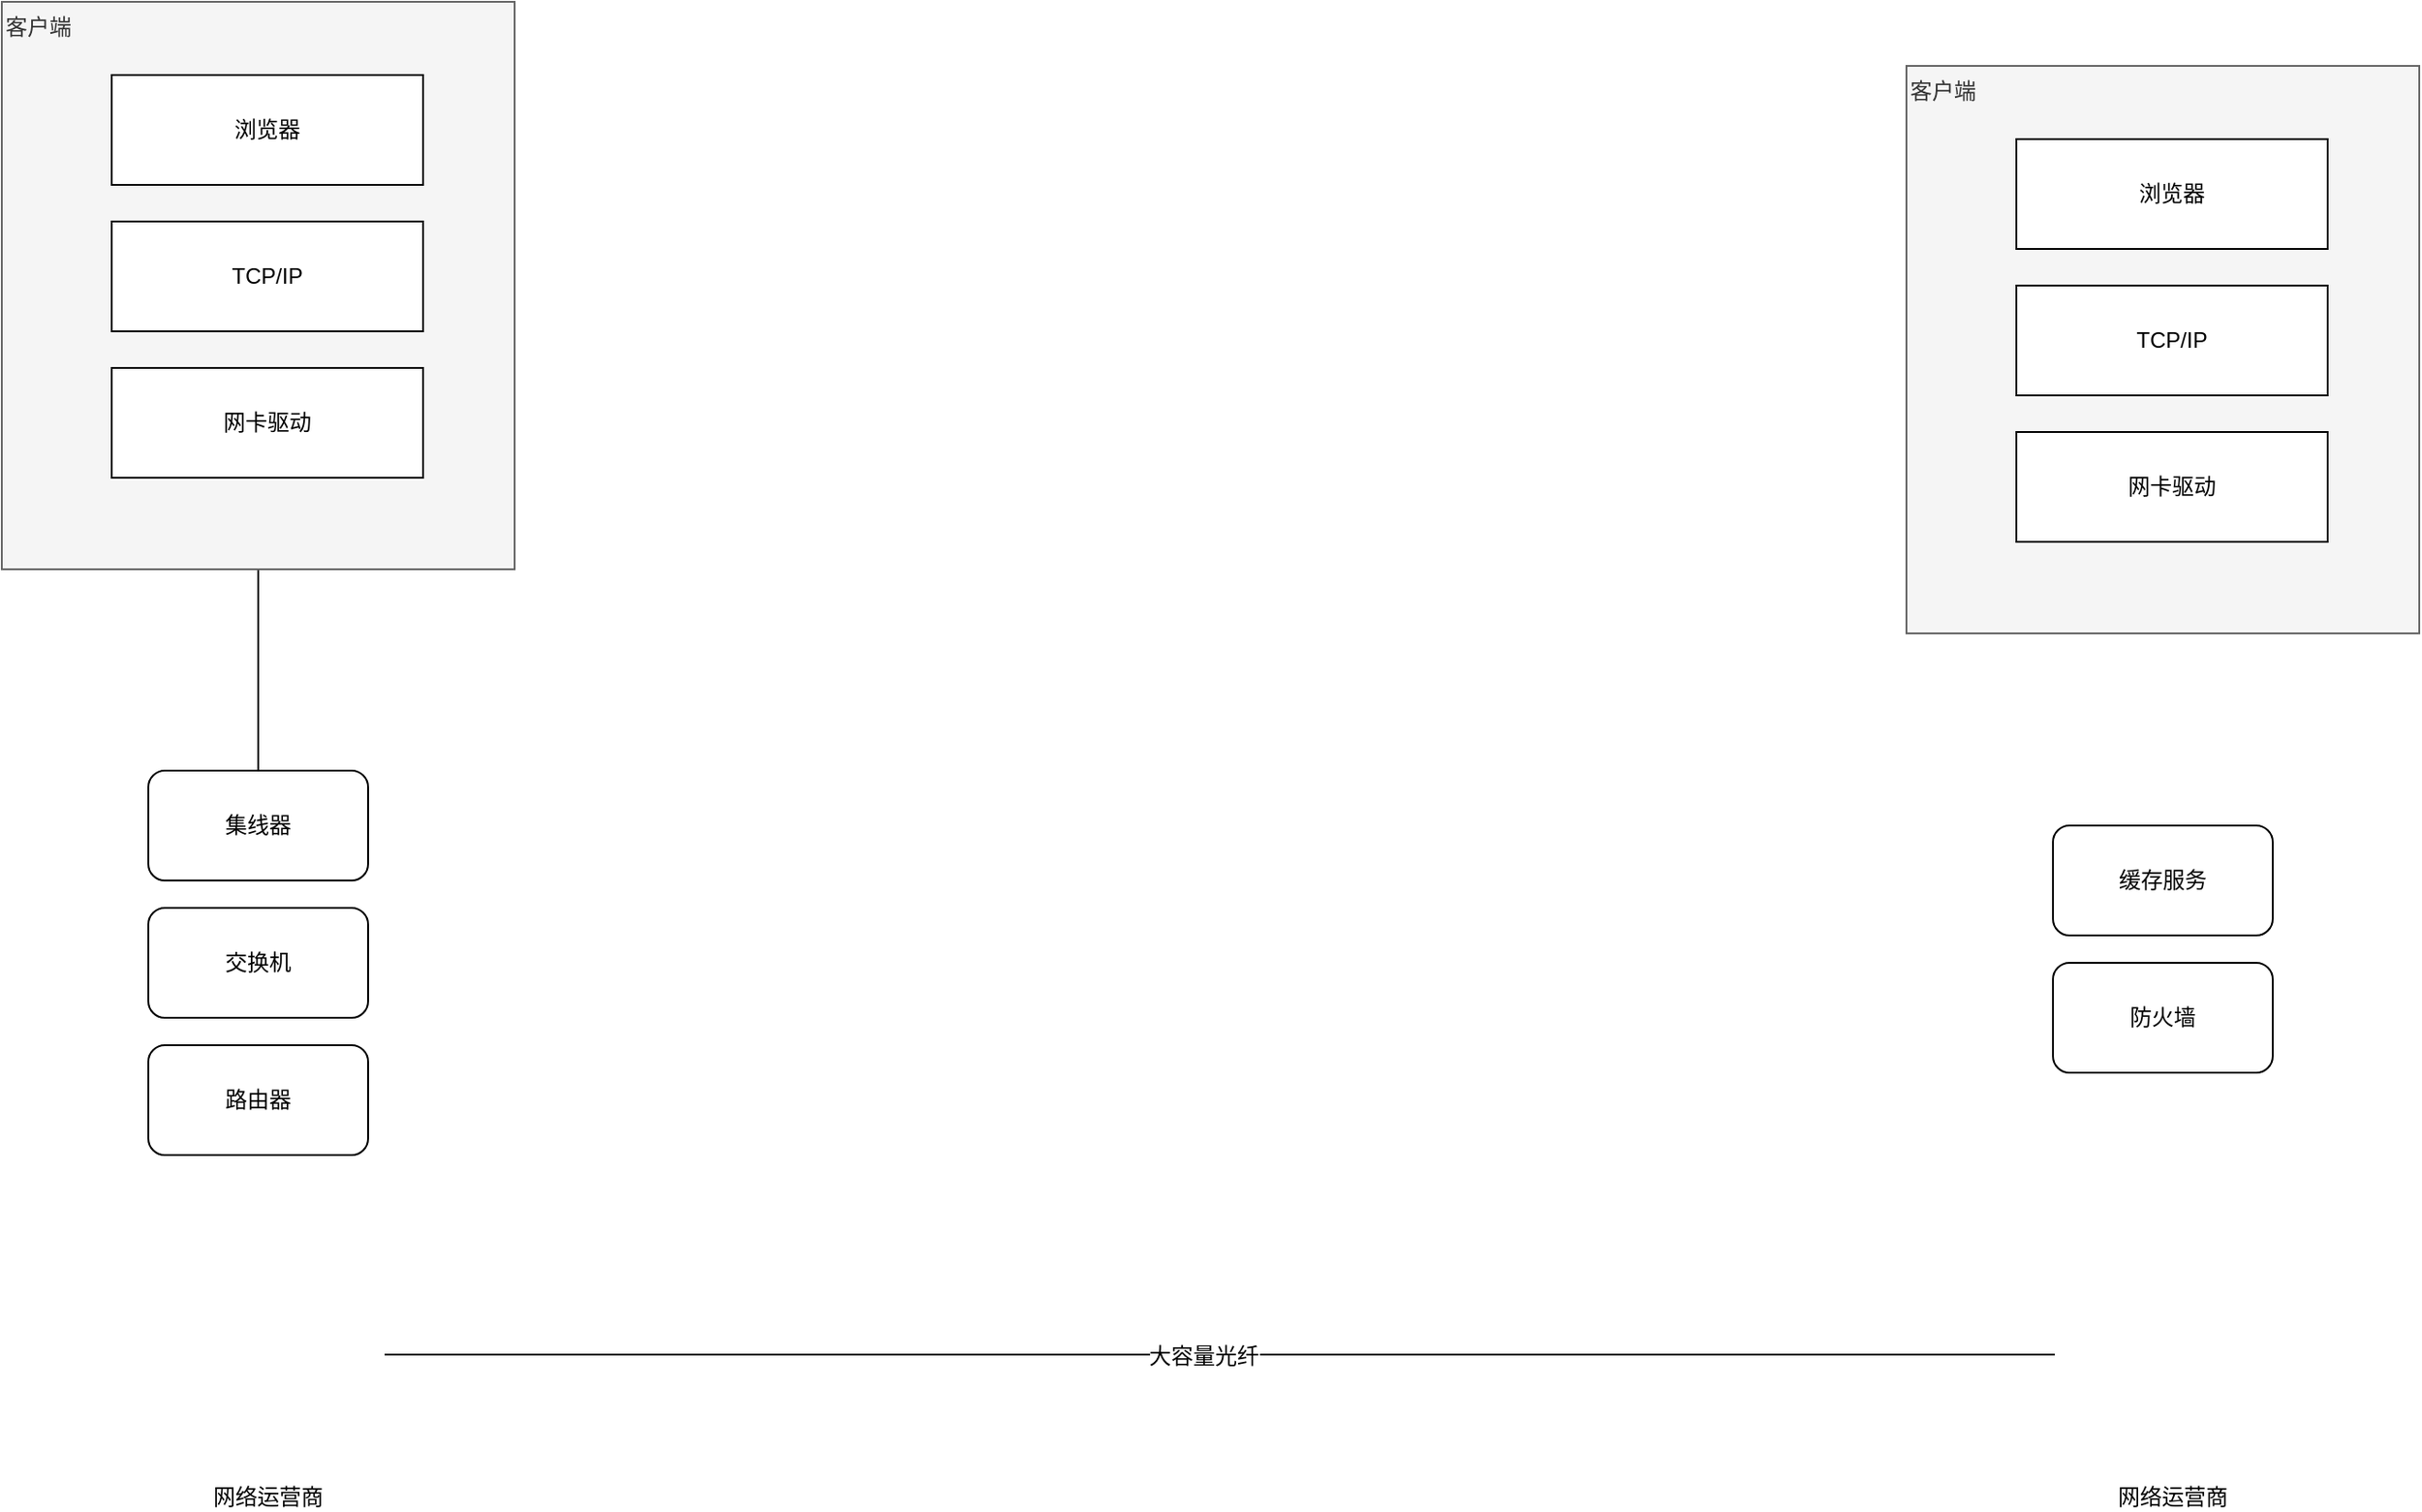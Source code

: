 <mxfile version="10.8.0" type="device"><diagram id="Rf7MmvIdqB36o-tLtj9M" name="Page-1"><mxGraphModel dx="2540" dy="1887" grid="1" gridSize="10" guides="1" tooltips="1" connect="1" arrows="1" fold="1" page="1" pageScale="1" pageWidth="827" pageHeight="1169" math="0" shadow="0"><root><mxCell id="0"/><mxCell id="1" parent="0"/><mxCell id="vrc99H1fQZbZ2NOsvPlI-15" style="edgeStyle=orthogonalEdgeStyle;rounded=0;orthogonalLoop=1;jettySize=auto;html=1;endArrow=none;endFill=0;" edge="1" parent="1" source="Ca76tJt3g7x1U1nWxJmP-4" target="Ca76tJt3g7x1U1nWxJmP-9"><mxGeometry relative="1" as="geometry"/></mxCell><mxCell id="Ca76tJt3g7x1U1nWxJmP-4" value="客户端" style="rounded=0;whiteSpace=wrap;html=1;align=left;verticalAlign=top;fillColor=#f5f5f5;strokeColor=#666666;fontColor=#333333;" parent="1" vertex="1"><mxGeometry x="170" y="15" width="280" height="310" as="geometry"/></mxCell><mxCell id="Ca76tJt3g7x1U1nWxJmP-5" value="浏览器" style="rounded=0;whiteSpace=wrap;html=1;align=center;" parent="1" vertex="1"><mxGeometry x="230" y="55" width="170" height="60" as="geometry"/></mxCell><mxCell id="Ca76tJt3g7x1U1nWxJmP-6" value="TCP/IP" style="rounded=0;whiteSpace=wrap;html=1;align=center;" parent="1" vertex="1"><mxGeometry x="230" y="135" width="170" height="60" as="geometry"/></mxCell><mxCell id="Ca76tJt3g7x1U1nWxJmP-7" value="网卡驱动" style="rounded=0;whiteSpace=wrap;html=1;align=center;" parent="1" vertex="1"><mxGeometry x="230" y="215" width="170" height="60" as="geometry"/></mxCell><mxCell id="Ca76tJt3g7x1U1nWxJmP-8" value="路由器" style="rounded=1;whiteSpace=wrap;html=1;align=center;" parent="1" vertex="1"><mxGeometry x="250" y="585" width="120" height="60" as="geometry"/></mxCell><mxCell id="Ca76tJt3g7x1U1nWxJmP-9" value="集线器" style="rounded=1;whiteSpace=wrap;html=1;align=center;" parent="1" vertex="1"><mxGeometry x="250" y="435" width="120" height="60" as="geometry"/></mxCell><mxCell id="vrc99H1fQZbZ2NOsvPlI-10" style="edgeStyle=orthogonalEdgeStyle;rounded=0;orthogonalLoop=1;jettySize=auto;html=1;endArrow=none;endFill=0;" edge="1" parent="1" source="Ca76tJt3g7x1U1nWxJmP-10" target="vrc99H1fQZbZ2NOsvPlI-8"><mxGeometry relative="1" as="geometry"/></mxCell><mxCell id="vrc99H1fQZbZ2NOsvPlI-12" value="大容量光纤" style="text;html=1;resizable=0;points=[];align=center;verticalAlign=middle;labelBackgroundColor=#ffffff;" vertex="1" connectable="0" parent="vrc99H1fQZbZ2NOsvPlI-10"><mxGeometry x="-0.021" y="-1" relative="1" as="geometry"><mxPoint as="offset"/></mxGeometry></mxCell><mxCell id="Ca76tJt3g7x1U1nWxJmP-10" value="网络运营商" style="shape=image;html=1;verticalAlign=top;verticalLabelPosition=bottom;labelBackgroundColor=#ffffff;imageAspect=0;aspect=fixed;image=https://cdn0.iconfinder.com/data/icons/software-engineering-and-video-gaming/512/68_bulding_office_skyscaper_tower-128.png;align=center;" parent="1" vertex="1"><mxGeometry x="251" y="690" width="128" height="128" as="geometry"/></mxCell><mxCell id="Ca76tJt3g7x1U1nWxJmP-11" value="交换机" style="rounded=1;whiteSpace=wrap;html=1;align=center;" parent="1" vertex="1"><mxGeometry x="250" y="510" width="120" height="60" as="geometry"/></mxCell><mxCell id="vrc99H1fQZbZ2NOsvPlI-2" value="客户端" style="rounded=0;whiteSpace=wrap;html=1;align=left;verticalAlign=top;fillColor=#f5f5f5;strokeColor=#666666;fontColor=#333333;" vertex="1" parent="1"><mxGeometry x="1210" y="50" width="280" height="310" as="geometry"/></mxCell><mxCell id="vrc99H1fQZbZ2NOsvPlI-3" value="浏览器" style="rounded=0;whiteSpace=wrap;html=1;align=center;" vertex="1" parent="1"><mxGeometry x="1270" y="90" width="170" height="60" as="geometry"/></mxCell><mxCell id="vrc99H1fQZbZ2NOsvPlI-4" value="TCP/IP" style="rounded=0;whiteSpace=wrap;html=1;align=center;" vertex="1" parent="1"><mxGeometry x="1270" y="170" width="170" height="60" as="geometry"/></mxCell><mxCell id="vrc99H1fQZbZ2NOsvPlI-5" value="网卡驱动" style="rounded=0;whiteSpace=wrap;html=1;align=center;" vertex="1" parent="1"><mxGeometry x="1270" y="250" width="170" height="60" as="geometry"/></mxCell><mxCell id="vrc99H1fQZbZ2NOsvPlI-6" value="防火墙" style="rounded=1;whiteSpace=wrap;html=1;align=center;" vertex="1" parent="1"><mxGeometry x="1290" y="540" width="120" height="60" as="geometry"/></mxCell><mxCell id="vrc99H1fQZbZ2NOsvPlI-8" value="网络运营商" style="shape=image;html=1;verticalAlign=top;verticalLabelPosition=bottom;labelBackgroundColor=#ffffff;imageAspect=0;aspect=fixed;image=https://cdn0.iconfinder.com/data/icons/software-engineering-and-video-gaming/512/68_bulding_office_skyscaper_tower-128.png;align=center;" vertex="1" parent="1"><mxGeometry x="1291" y="690" width="128" height="128" as="geometry"/></mxCell><mxCell id="vrc99H1fQZbZ2NOsvPlI-9" value="缓存服务" style="rounded=1;whiteSpace=wrap;html=1;align=center;" vertex="1" parent="1"><mxGeometry x="1290" y="465" width="120" height="60" as="geometry"/></mxCell></root></mxGraphModel></diagram></mxfile>